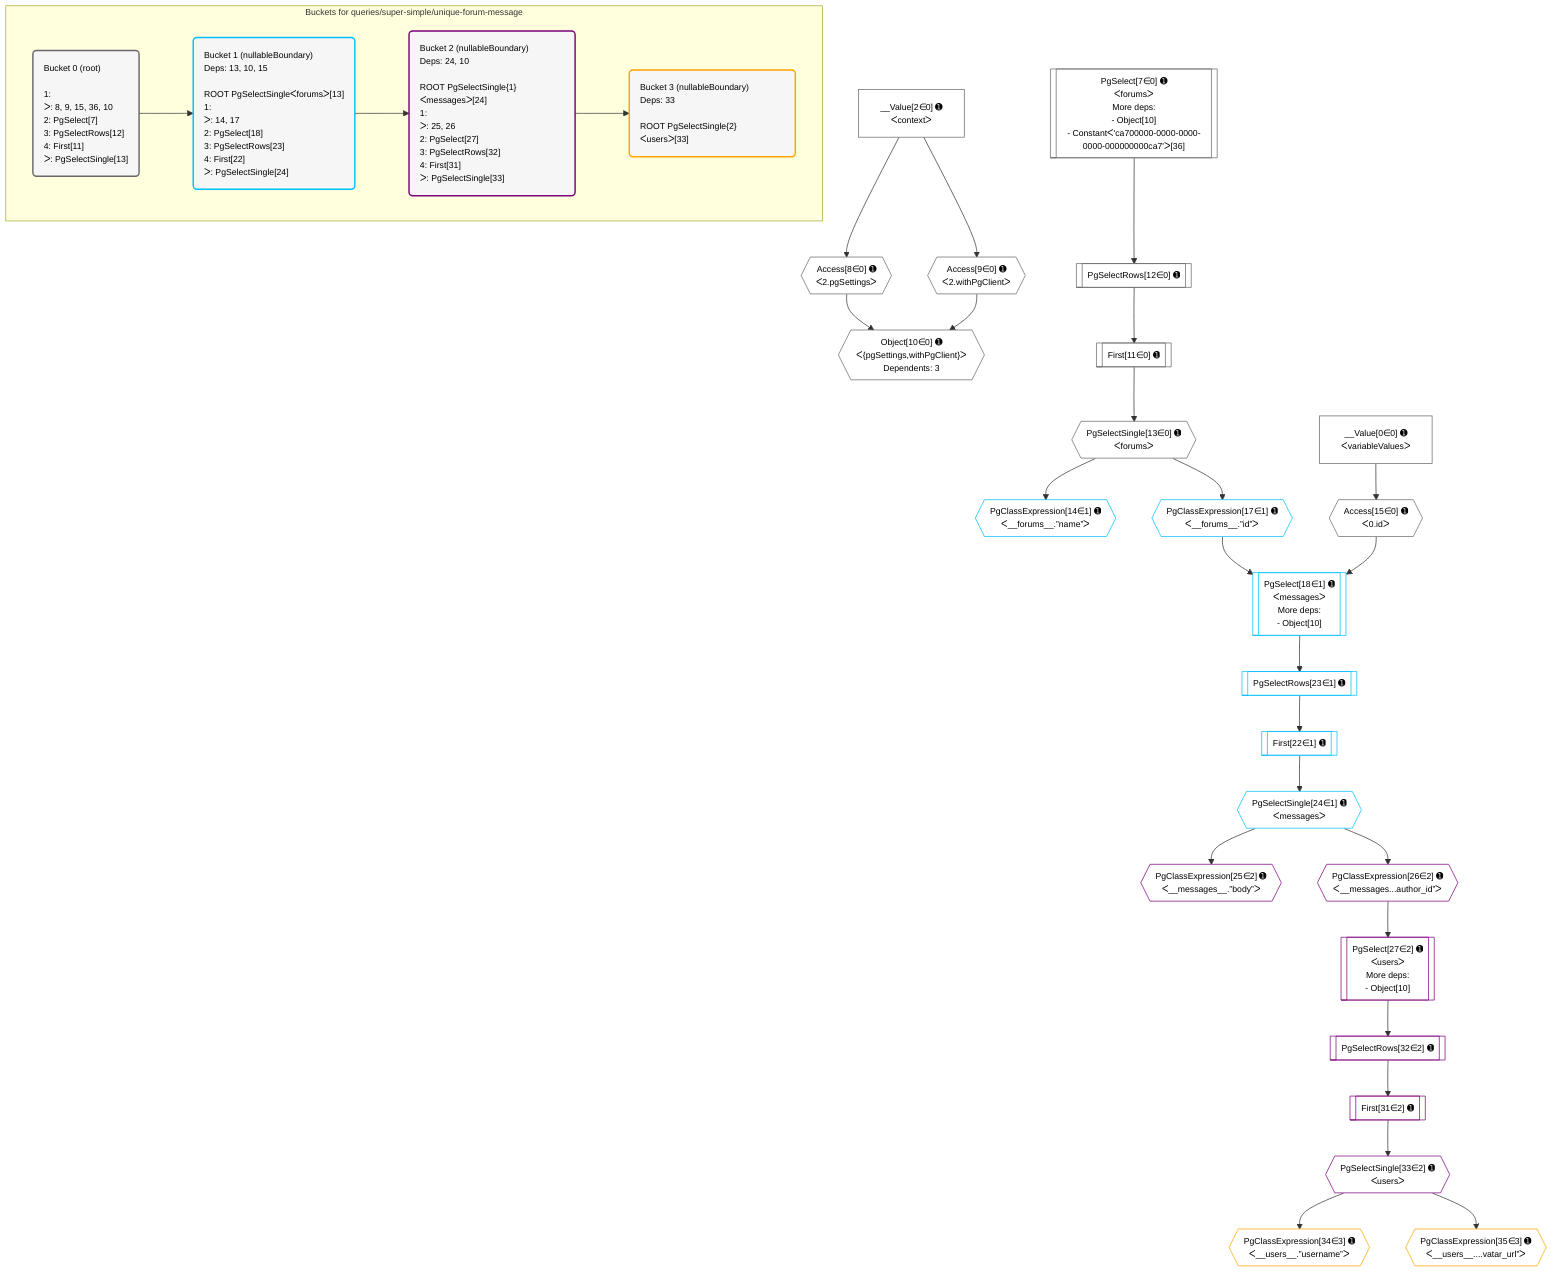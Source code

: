 %%{init: {'themeVariables': { 'fontSize': '12px'}}}%%
graph TD
    classDef path fill:#eee,stroke:#000,color:#000
    classDef plan fill:#fff,stroke-width:1px,color:#000
    classDef itemplan fill:#fff,stroke-width:2px,color:#000
    classDef unbatchedplan fill:#dff,stroke-width:1px,color:#000
    classDef sideeffectplan fill:#fcc,stroke-width:2px,color:#000
    classDef bucket fill:#f6f6f6,color:#000,stroke-width:2px,text-align:left

    subgraph "Buckets for queries/super-simple/unique-forum-message"
    Bucket0("Bucket 0 (root)<br /><br />1: <br />ᐳ: 8, 9, 15, 36, 10<br />2: PgSelect[7]<br />3: PgSelectRows[12]<br />4: First[11]<br />ᐳ: PgSelectSingle[13]"):::bucket
    Bucket1("Bucket 1 (nullableBoundary)<br />Deps: 13, 10, 15<br /><br />ROOT PgSelectSingleᐸforumsᐳ[13]<br />1: <br />ᐳ: 14, 17<br />2: PgSelect[18]<br />3: PgSelectRows[23]<br />4: First[22]<br />ᐳ: PgSelectSingle[24]"):::bucket
    Bucket2("Bucket 2 (nullableBoundary)<br />Deps: 24, 10<br /><br />ROOT PgSelectSingle{1}ᐸmessagesᐳ[24]<br />1: <br />ᐳ: 25, 26<br />2: PgSelect[27]<br />3: PgSelectRows[32]<br />4: First[31]<br />ᐳ: PgSelectSingle[33]"):::bucket
    Bucket3("Bucket 3 (nullableBoundary)<br />Deps: 33<br /><br />ROOT PgSelectSingle{2}ᐸusersᐳ[33]"):::bucket
    end
    Bucket0 --> Bucket1
    Bucket1 --> Bucket2
    Bucket2 --> Bucket3

    %% plan dependencies
    PgSelect7[["PgSelect[7∈0] ➊<br />ᐸforumsᐳ<br />More deps:<br />- Object[10]<br />- Constantᐸ'ca700000-0000-0000-0000-000000000ca7'ᐳ[36]"]]:::plan
    Object10{{"Object[10∈0] ➊<br />ᐸ{pgSettings,withPgClient}ᐳ<br />Dependents: 3"}}:::plan
    Access8{{"Access[8∈0] ➊<br />ᐸ2.pgSettingsᐳ"}}:::plan
    Access9{{"Access[9∈0] ➊<br />ᐸ2.withPgClientᐳ"}}:::plan
    Access8 & Access9 --> Object10
    __Value2["__Value[2∈0] ➊<br />ᐸcontextᐳ"]:::plan
    __Value2 --> Access8
    __Value2 --> Access9
    First11[["First[11∈0] ➊"]]:::plan
    PgSelectRows12[["PgSelectRows[12∈0] ➊"]]:::plan
    PgSelectRows12 --> First11
    PgSelect7 --> PgSelectRows12
    PgSelectSingle13{{"PgSelectSingle[13∈0] ➊<br />ᐸforumsᐳ"}}:::plan
    First11 --> PgSelectSingle13
    Access15{{"Access[15∈0] ➊<br />ᐸ0.idᐳ"}}:::plan
    __Value0["__Value[0∈0] ➊<br />ᐸvariableValuesᐳ"]:::plan
    __Value0 --> Access15
    PgSelect18[["PgSelect[18∈1] ➊<br />ᐸmessagesᐳ<br />More deps:<br />- Object[10]"]]:::plan
    PgClassExpression17{{"PgClassExpression[17∈1] ➊<br />ᐸ__forums__.”id”ᐳ"}}:::plan
    PgClassExpression17 & Access15 --> PgSelect18
    PgClassExpression14{{"PgClassExpression[14∈1] ➊<br />ᐸ__forums__.”name”ᐳ"}}:::plan
    PgSelectSingle13 --> PgClassExpression14
    PgSelectSingle13 --> PgClassExpression17
    First22[["First[22∈1] ➊"]]:::plan
    PgSelectRows23[["PgSelectRows[23∈1] ➊"]]:::plan
    PgSelectRows23 --> First22
    PgSelect18 --> PgSelectRows23
    PgSelectSingle24{{"PgSelectSingle[24∈1] ➊<br />ᐸmessagesᐳ"}}:::plan
    First22 --> PgSelectSingle24
    PgSelect27[["PgSelect[27∈2] ➊<br />ᐸusersᐳ<br />More deps:<br />- Object[10]"]]:::plan
    PgClassExpression26{{"PgClassExpression[26∈2] ➊<br />ᐸ__messages...author_id”ᐳ"}}:::plan
    PgClassExpression26 --> PgSelect27
    PgClassExpression25{{"PgClassExpression[25∈2] ➊<br />ᐸ__messages__.”body”ᐳ"}}:::plan
    PgSelectSingle24 --> PgClassExpression25
    PgSelectSingle24 --> PgClassExpression26
    First31[["First[31∈2] ➊"]]:::plan
    PgSelectRows32[["PgSelectRows[32∈2] ➊"]]:::plan
    PgSelectRows32 --> First31
    PgSelect27 --> PgSelectRows32
    PgSelectSingle33{{"PgSelectSingle[33∈2] ➊<br />ᐸusersᐳ"}}:::plan
    First31 --> PgSelectSingle33
    PgClassExpression34{{"PgClassExpression[34∈3] ➊<br />ᐸ__users__.”username”ᐳ"}}:::plan
    PgSelectSingle33 --> PgClassExpression34
    PgClassExpression35{{"PgClassExpression[35∈3] ➊<br />ᐸ__users__....vatar_url”ᐳ"}}:::plan
    PgSelectSingle33 --> PgClassExpression35

    %% define steps
    classDef bucket0 stroke:#696969
    class Bucket0,__Value0,__Value2,PgSelect7,Access8,Access9,Object10,First11,PgSelectRows12,PgSelectSingle13,Access15 bucket0
    classDef bucket1 stroke:#00bfff
    class Bucket1,PgClassExpression14,PgClassExpression17,PgSelect18,First22,PgSelectRows23,PgSelectSingle24 bucket1
    classDef bucket2 stroke:#7f007f
    class Bucket2,PgClassExpression25,PgClassExpression26,PgSelect27,First31,PgSelectRows32,PgSelectSingle33 bucket2
    classDef bucket3 stroke:#ffa500
    class Bucket3,PgClassExpression34,PgClassExpression35 bucket3